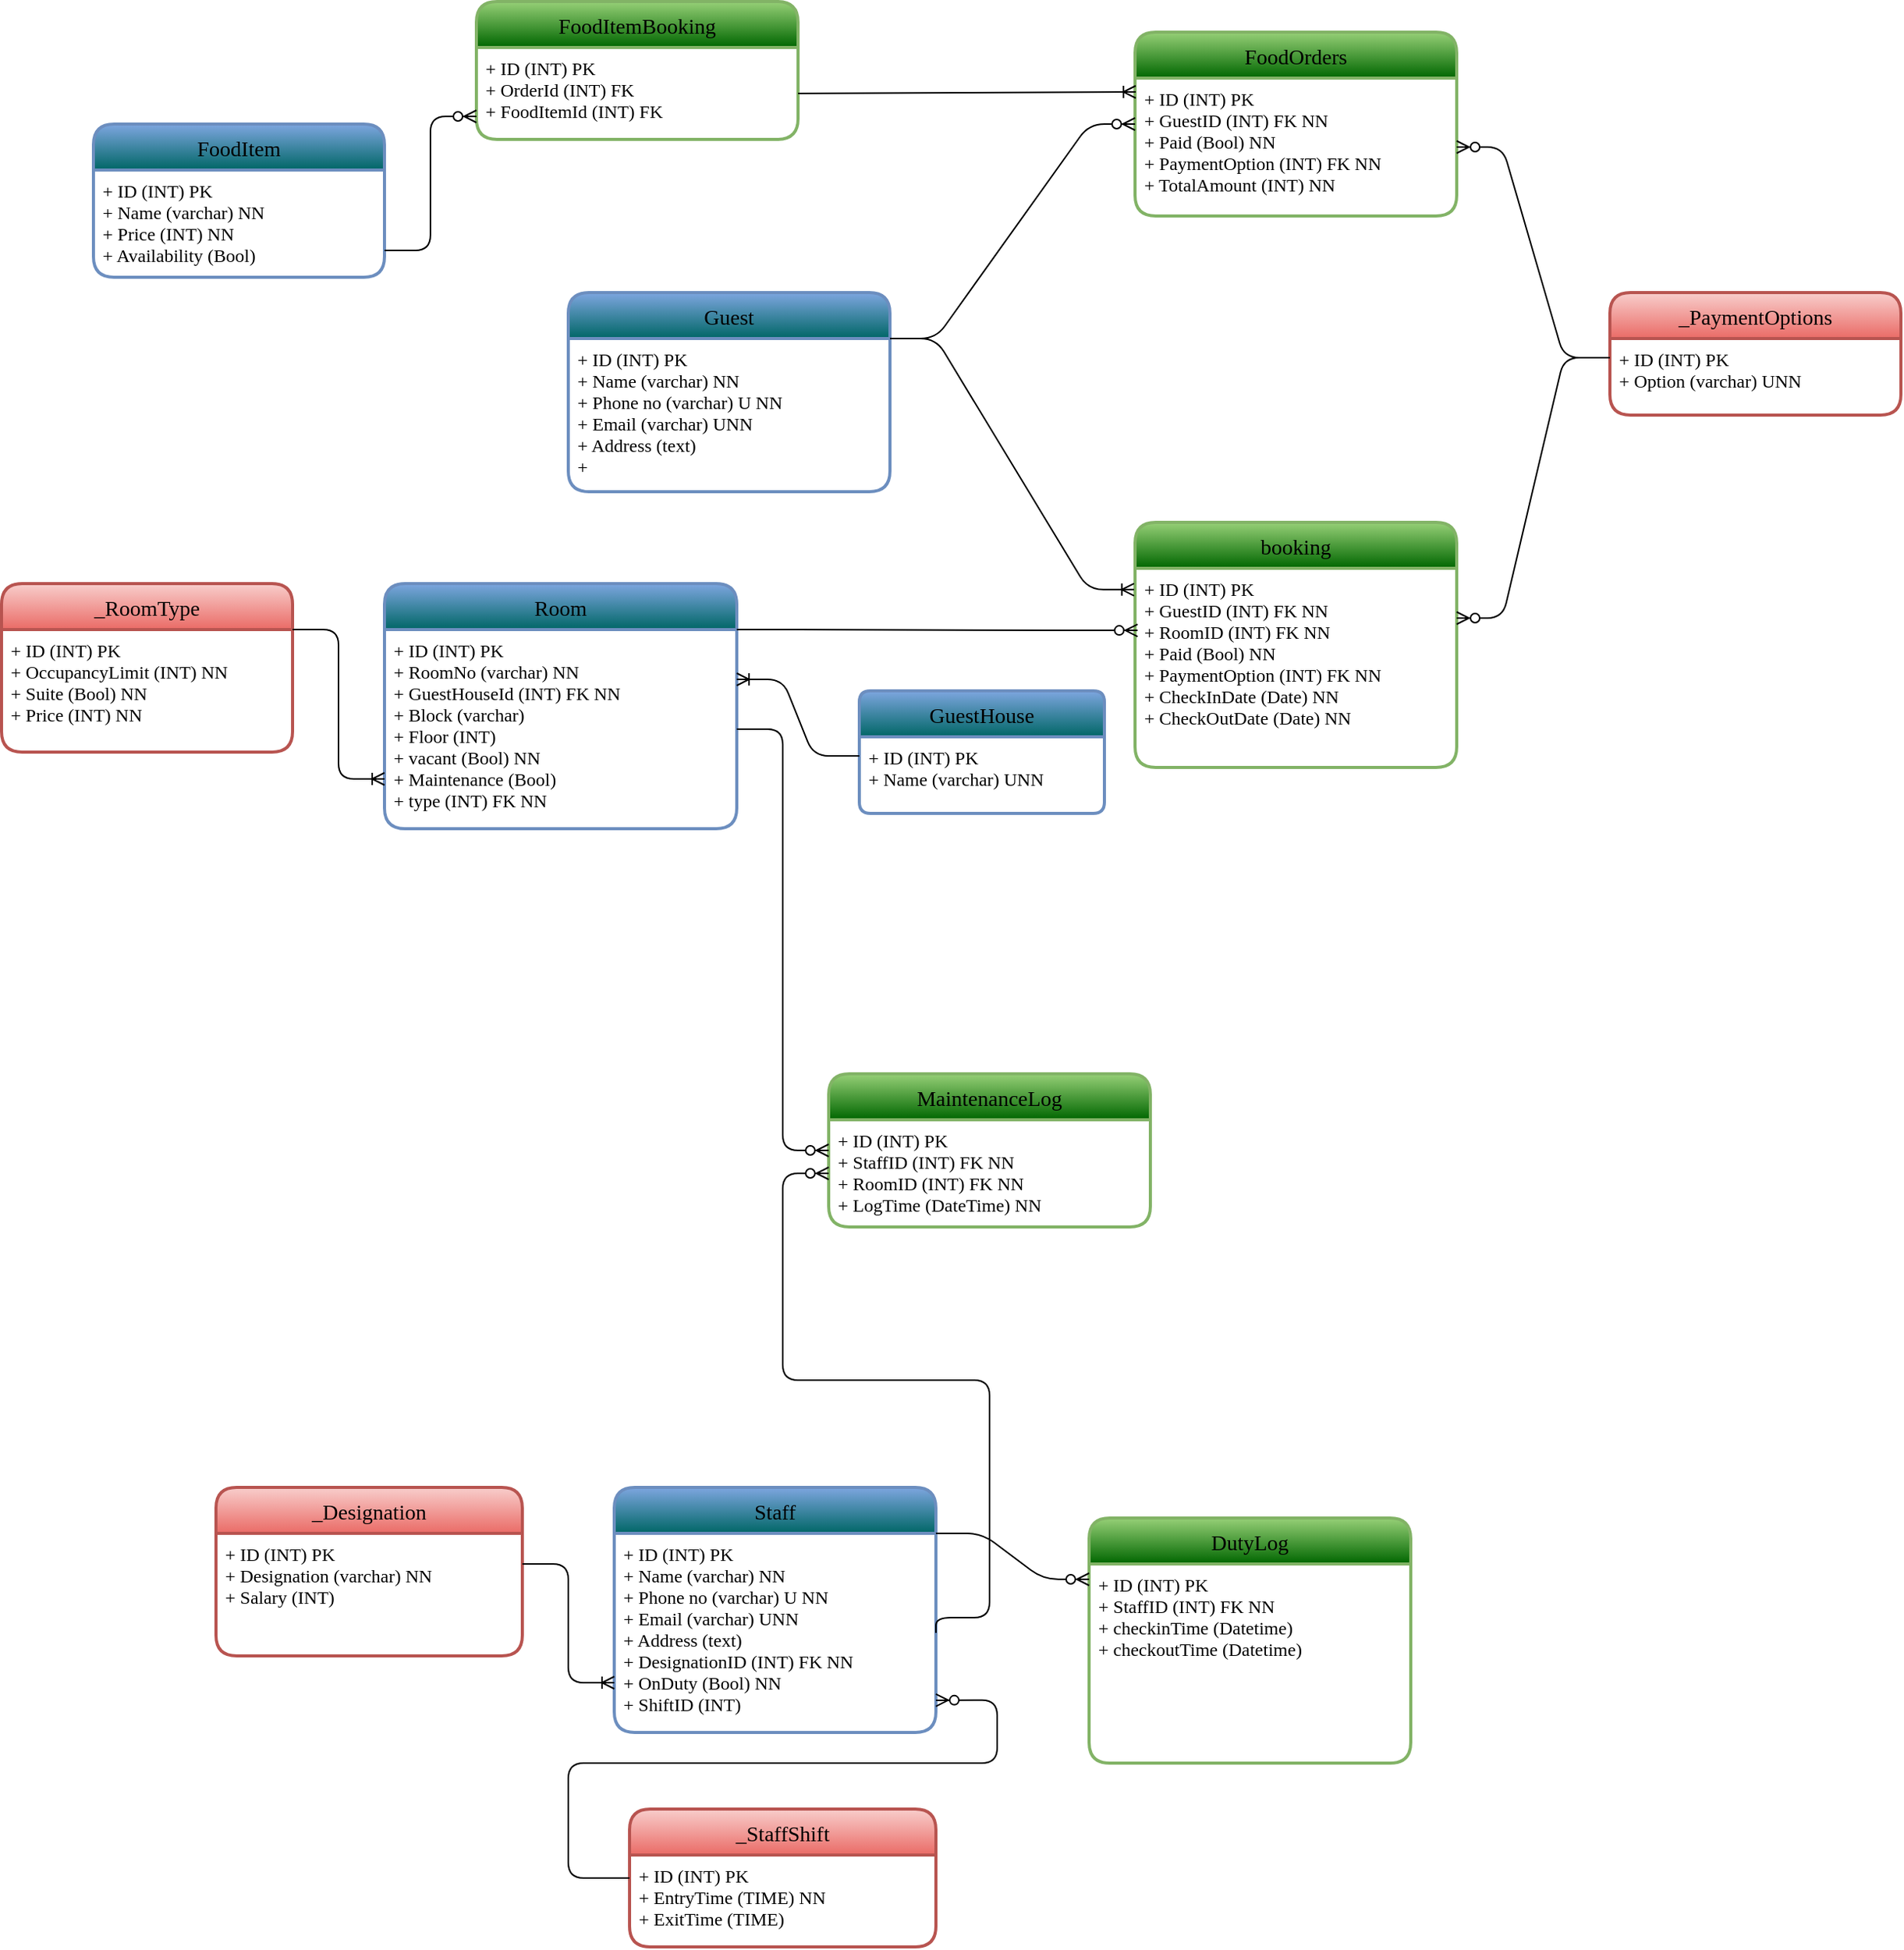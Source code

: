 <mxfile>
    <diagram id="ycOPQLDIYc8ZWvYrpJF7" name="GuestHouse Amenities">
        <mxGraphModel dx="1953" dy="796" grid="1" gridSize="10" guides="1" tooltips="1" connect="1" arrows="1" fold="1" page="1" pageScale="1" pageWidth="827" pageHeight="1169" math="0" shadow="0">
            <root>
                <mxCell id="0"/>
                <mxCell id="1" parent="0"/>
                <mxCell id="32" value="Guest" style="swimlane;childLayout=stackLayout;horizontal=1;startSize=30;horizontalStack=0;rounded=1;fontSize=14;fontStyle=0;strokeWidth=2;resizeParent=0;resizeLast=1;shadow=0;dashed=0;align=center;fontFamily=JetBrains Mono;fillColor=#006666;strokeColor=#6c8ebf;gradientColor=#7ea6e0;gradientDirection=north;" parent="1" vertex="1">
                    <mxGeometry x="110" y="400" width="210" height="130" as="geometry"/>
                </mxCell>
                <mxCell id="33" value="+ ID (INT) PK&#10;+ Name (varchar) NN&#10;+ Phone no (varchar) U NN&#10;+ Email (varchar) UNN&#10;+ Address (text) &#10;+ &#10;" style="align=left;strokeColor=none;fillColor=none;spacingLeft=4;fontSize=12;verticalAlign=top;resizable=0;rotatable=0;part=1;fontFamily=JetBrains Mono;" parent="32" vertex="1">
                    <mxGeometry y="30" width="210" height="100" as="geometry"/>
                </mxCell>
                <mxCell id="34" value="GuestHouse" style="swimlane;childLayout=stackLayout;horizontal=1;startSize=30;horizontalStack=0;rounded=1;fontSize=14;fontStyle=0;strokeWidth=2;resizeParent=0;resizeLast=1;shadow=0;dashed=0;align=center;fontFamily=JetBrains Mono;arcSize=8;fillColor=#006666;strokeColor=#6c8ebf;gradientColor=#7ea6e0;gradientDirection=north;" parent="1" vertex="1">
                    <mxGeometry x="300" y="660" width="160" height="80" as="geometry"/>
                </mxCell>
                <mxCell id="35" value="+ ID (INT) PK&#10;+ Name (varchar) UNN" style="align=left;strokeColor=none;fillColor=none;spacingLeft=4;fontSize=12;verticalAlign=top;resizable=0;rotatable=0;part=1;fontFamily=JetBrains Mono;" parent="34" vertex="1">
                    <mxGeometry y="30" width="160" height="50" as="geometry"/>
                </mxCell>
                <mxCell id="36" value="Room" style="swimlane;childLayout=stackLayout;horizontal=1;startSize=30;horizontalStack=0;rounded=1;fontSize=14;fontStyle=0;strokeWidth=2;resizeParent=0;resizeLast=1;shadow=0;dashed=0;align=center;fontFamily=JetBrains Mono;fillColor=#006666;strokeColor=#6c8ebf;gradientColor=#7ea6e0;gradientDirection=north;" parent="1" vertex="1">
                    <mxGeometry x="-10" y="590" width="230" height="160" as="geometry"/>
                </mxCell>
                <mxCell id="37" value="+ ID (INT) PK&#10;+ RoomNo (varchar) NN&#10;+ GuestHouseId (INT) FK NN &#10;+ Block (varchar) &#10;+ Floor (INT)&#10;+ vacant (Bool) NN&#10;+ Maintenance (Bool) &#10;+ type (INT) FK NN" style="align=left;strokeColor=none;fillColor=none;spacingLeft=4;fontSize=12;verticalAlign=top;resizable=0;rotatable=0;part=1;fontFamily=JetBrains Mono;" parent="36" vertex="1">
                    <mxGeometry y="30" width="230" height="130" as="geometry"/>
                </mxCell>
                <mxCell id="43" value="booking" style="swimlane;childLayout=stackLayout;horizontal=1;startSize=30;horizontalStack=0;rounded=1;fontSize=14;fontStyle=0;strokeWidth=2;resizeParent=0;resizeLast=1;shadow=0;dashed=0;align=center;fontFamily=JetBrains Mono;fillColor=#006600;strokeColor=#82b366;gradientColor=#97d077;gradientDirection=north;" parent="1" vertex="1">
                    <mxGeometry x="480" y="550" width="210" height="160" as="geometry"/>
                </mxCell>
                <mxCell id="44" value="+ ID (INT) PK&#10;+ GuestID (INT) FK NN&#10;+ RoomID (INT) FK NN&#10;+ Paid (Bool) NN&#10;+ PaymentOption (INT) FK NN&#10;+ CheckInDate (Date) NN&#10;+ CheckOutDate (Date) NN" style="align=left;strokeColor=none;fillColor=none;spacingLeft=4;fontSize=12;verticalAlign=top;resizable=0;rotatable=0;part=1;fontFamily=JetBrains Mono;" parent="43" vertex="1">
                    <mxGeometry y="30" width="210" height="130" as="geometry"/>
                </mxCell>
                <mxCell id="47" value="_RoomType" style="swimlane;childLayout=stackLayout;horizontal=1;startSize=30;horizontalStack=0;rounded=1;fontSize=14;fontStyle=0;strokeWidth=2;resizeParent=0;resizeLast=1;shadow=0;dashed=0;align=center;fontFamily=JetBrains Mono;fillColor=#f8cecc;strokeColor=#b85450;gradientColor=#ea6b66;" parent="1" vertex="1">
                    <mxGeometry x="-260" y="590" width="190" height="110" as="geometry"/>
                </mxCell>
                <mxCell id="48" value="+ ID (INT) PK&#10;+ OccupancyLimit (INT) NN&#10;+ Suite (Bool) NN&#10;+ Price (INT) NN" style="align=left;strokeColor=none;fillColor=none;spacingLeft=4;fontSize=12;verticalAlign=top;resizable=0;rotatable=0;part=1;fontFamily=JetBrains Mono;" parent="47" vertex="1">
                    <mxGeometry y="30" width="190" height="80" as="geometry"/>
                </mxCell>
                <mxCell id="81" value="" style="edgeStyle=entityRelationEdgeStyle;fontSize=12;html=1;endArrow=ERoneToMany;fontFamily=JetBrains Mono;fontColor=#F0F0F0;entryX=1;entryY=0.25;entryDx=0;entryDy=0;exitX=0;exitY=0.25;exitDx=0;exitDy=0;" parent="1" source="35" target="37" edge="1">
                    <mxGeometry width="100" height="100" relative="1" as="geometry">
                        <mxPoint x="370" y="570" as="sourcePoint"/>
                        <mxPoint x="470" y="470" as="targetPoint"/>
                    </mxGeometry>
                </mxCell>
                <mxCell id="83" value="" style="edgeStyle=entityRelationEdgeStyle;fontSize=12;html=1;endArrow=ERzeroToMany;endFill=1;fontFamily=JetBrains Mono;fontColor=#F0F0F0;entryX=0.008;entryY=0.312;entryDx=0;entryDy=0;entryPerimeter=0;exitX=1;exitY=0;exitDx=0;exitDy=0;" parent="1" source="37" target="44" edge="1">
                    <mxGeometry width="100" height="100" relative="1" as="geometry">
                        <mxPoint x="230" y="630" as="sourcePoint"/>
                        <mxPoint x="430" y="560" as="targetPoint"/>
                    </mxGeometry>
                </mxCell>
                <mxCell id="85" value="" style="edgeStyle=entityRelationEdgeStyle;fontSize=12;html=1;endArrow=ERoneToMany;fontFamily=JetBrains Mono;fontColor=#F0F0F0;entryX=-0.003;entryY=0.107;entryDx=0;entryDy=0;entryPerimeter=0;exitX=1;exitY=0;exitDx=0;exitDy=0;" parent="1" source="33" target="44" edge="1">
                    <mxGeometry width="100" height="100" relative="1" as="geometry">
                        <mxPoint x="360" y="410" as="sourcePoint"/>
                        <mxPoint x="405" y="530" as="targetPoint"/>
                    </mxGeometry>
                </mxCell>
                <mxCell id="88" value="" style="edgeStyle=entityRelationEdgeStyle;fontSize=12;html=1;endArrow=ERoneToMany;fontFamily=JetBrains Mono;fontColor=#F0F0F0;entryX=0;entryY=0.75;entryDx=0;entryDy=0;exitX=1;exitY=0;exitDx=0;exitDy=0;" parent="1" source="48" target="37" edge="1">
                    <mxGeometry width="100" height="100" relative="1" as="geometry">
                        <mxPoint x="-60" y="620" as="sourcePoint"/>
                        <mxPoint x="40" y="520" as="targetPoint"/>
                    </mxGeometry>
                </mxCell>
                <mxCell id="91" value="FoodItem" style="swimlane;childLayout=stackLayout;horizontal=1;startSize=30;horizontalStack=0;rounded=1;fontSize=14;fontStyle=0;strokeWidth=2;resizeParent=0;resizeLast=1;shadow=0;dashed=0;align=center;fontFamily=JetBrains Mono;fillColor=#006666;strokeColor=#6c8ebf;gradientColor=#7ea6e0;gradientDirection=north;" parent="1" vertex="1">
                    <mxGeometry x="-200" y="290" width="190" height="100" as="geometry"/>
                </mxCell>
                <mxCell id="92" value="+ ID (INT) PK&#10;+ Name (varchar) NN&#10;+ Price (INT) NN&#10;+ Availability (Bool) &#10;" style="align=left;strokeColor=none;fillColor=none;spacingLeft=4;fontSize=12;verticalAlign=top;resizable=0;rotatable=0;part=1;fontFamily=JetBrains Mono;" parent="91" vertex="1">
                    <mxGeometry y="30" width="190" height="70" as="geometry"/>
                </mxCell>
                <mxCell id="93" value="FoodOrders" style="swimlane;childLayout=stackLayout;horizontal=1;startSize=30;horizontalStack=0;rounded=1;fontSize=14;fontStyle=0;strokeWidth=2;resizeParent=0;resizeLast=1;shadow=0;dashed=0;align=center;fontFamily=JetBrains Mono;fillColor=#006600;strokeColor=#82b366;gradientColor=#97d077;gradientDirection=north;" parent="1" vertex="1">
                    <mxGeometry x="480" y="230" width="210" height="120" as="geometry"/>
                </mxCell>
                <mxCell id="94" value="+ ID (INT) PK&#10;+ GuestID (INT) FK NN&#10;+ Paid (Bool) NN&#10;+ PaymentOption (INT) FK NN&#10;+ TotalAmount (INT) NN" style="align=left;strokeColor=none;fillColor=none;spacingLeft=4;fontSize=12;verticalAlign=top;resizable=0;rotatable=0;part=1;fontFamily=JetBrains Mono;" parent="93" vertex="1">
                    <mxGeometry y="30" width="210" height="90" as="geometry"/>
                </mxCell>
                <mxCell id="97" value="FoodItemBooking" style="swimlane;childLayout=stackLayout;horizontal=1;startSize=30;horizontalStack=0;rounded=1;fontSize=14;fontStyle=0;strokeWidth=2;resizeParent=0;resizeLast=1;shadow=0;dashed=0;align=center;fontFamily=JetBrains Mono;fillColor=#006600;strokeColor=#82b366;gradientColor=#97d077;gradientDirection=north;" parent="1" vertex="1">
                    <mxGeometry x="50" y="210" width="210" height="90" as="geometry"/>
                </mxCell>
                <mxCell id="98" value="+ ID (INT) PK&#10;+ OrderId (INT) FK&#10;+ FoodItemId (INT) FK" style="align=left;strokeColor=none;fillColor=none;spacingLeft=4;fontSize=12;verticalAlign=top;resizable=0;rotatable=0;part=1;fontFamily=JetBrains Mono;" parent="97" vertex="1">
                    <mxGeometry y="30" width="210" height="60" as="geometry"/>
                </mxCell>
                <mxCell id="99" value="" style="edgeStyle=entityRelationEdgeStyle;fontSize=12;html=1;endArrow=ERzeroToMany;endFill=1;fontFamily=JetBrains Mono;fontColor=#F0F0F0;entryX=0;entryY=0.75;entryDx=0;entryDy=0;exitX=1;exitY=0.75;exitDx=0;exitDy=0;" parent="1" source="92" target="98" edge="1">
                    <mxGeometry width="100" height="100" relative="1" as="geometry">
                        <mxPoint x="-60" y="390" as="sourcePoint"/>
                        <mxPoint x="40" y="290" as="targetPoint"/>
                    </mxGeometry>
                </mxCell>
                <mxCell id="100" value="" style="fontSize=12;html=1;endArrow=ERoneToMany;fontFamily=JetBrains Mono;fontColor=#F0F0F0;entryX=0.002;entryY=0.1;entryDx=0;entryDy=0;exitX=1;exitY=0.5;exitDx=0;exitDy=0;entryPerimeter=0;" parent="1" source="98" target="94" edge="1">
                    <mxGeometry width="100" height="100" relative="1" as="geometry">
                        <mxPoint x="330" y="330" as="sourcePoint"/>
                        <mxPoint x="320" y="230" as="targetPoint"/>
                    </mxGeometry>
                </mxCell>
                <mxCell id="102" value="" style="edgeStyle=entityRelationEdgeStyle;fontSize=12;html=1;endArrow=ERzeroToMany;endFill=1;fontFamily=JetBrains Mono;fontColor=#F0F0F0;elbow=vertical;exitX=1;exitY=0;exitDx=0;exitDy=0;entryX=0;entryY=0.5;entryDx=0;entryDy=0;" parent="1" source="33" target="93" edge="1">
                    <mxGeometry width="100" height="100" relative="1" as="geometry">
                        <mxPoint x="410" y="470" as="sourcePoint"/>
                        <mxPoint x="510" y="370" as="targetPoint"/>
                    </mxGeometry>
                </mxCell>
                <mxCell id="103" value="Staff" style="swimlane;childLayout=stackLayout;horizontal=1;startSize=30;horizontalStack=0;rounded=1;fontSize=14;fontStyle=0;strokeWidth=2;resizeParent=0;resizeLast=1;shadow=0;dashed=0;align=center;fontFamily=JetBrains Mono;fillColor=#006666;strokeColor=#6c8ebf;gradientColor=#7ea6e0;gradientDirection=north;" parent="1" vertex="1">
                    <mxGeometry x="140" y="1180" width="210" height="160" as="geometry"/>
                </mxCell>
                <mxCell id="104" value="+ ID (INT) PK&#10;+ Name (varchar) NN&#10;+ Phone no (varchar) U NN&#10;+ Email (varchar) UNN&#10;+ Address (text) &#10;+ DesignationID (INT) FK NN&#10;+ OnDuty (Bool) NN&#10;+ ShiftID (INT)" style="align=left;strokeColor=none;fillColor=none;spacingLeft=4;fontSize=12;verticalAlign=top;resizable=0;rotatable=0;part=1;fontFamily=JetBrains Mono;" parent="103" vertex="1">
                    <mxGeometry y="30" width="210" height="130" as="geometry"/>
                </mxCell>
                <mxCell id="106" value="DutyLog" style="swimlane;childLayout=stackLayout;horizontal=1;startSize=30;horizontalStack=0;rounded=1;fontSize=14;fontStyle=0;strokeWidth=2;resizeParent=0;resizeLast=1;shadow=0;dashed=0;align=center;fontFamily=JetBrains Mono;fillColor=#006600;strokeColor=#82b366;gradientColor=#97d077;gradientDirection=north;" parent="1" vertex="1">
                    <mxGeometry x="450" y="1200" width="210" height="160" as="geometry"/>
                </mxCell>
                <mxCell id="107" value="+ ID (INT) PK&#10;+ StaffID (INT) FK NN&#10;+ checkinTime (Datetime)&#10;+ checkoutTime (Datetime)" style="align=left;strokeColor=none;fillColor=none;spacingLeft=4;fontSize=12;verticalAlign=top;resizable=0;rotatable=0;part=1;fontFamily=JetBrains Mono;" parent="106" vertex="1">
                    <mxGeometry y="30" width="210" height="130" as="geometry"/>
                </mxCell>
                <mxCell id="108" value="_Designation" style="swimlane;childLayout=stackLayout;horizontal=1;startSize=30;horizontalStack=0;rounded=1;fontSize=14;fontStyle=0;strokeWidth=2;resizeParent=0;resizeLast=1;shadow=0;dashed=0;align=center;fontFamily=JetBrains Mono;fillColor=#f8cecc;strokeColor=#b85450;gradientColor=#ea6b66;" parent="1" vertex="1">
                    <mxGeometry x="-120" y="1180" width="200" height="110" as="geometry"/>
                </mxCell>
                <mxCell id="109" value="+ ID (INT) PK&#10;+ Designation (varchar) NN&#10;+ Salary (INT) " style="align=left;strokeColor=none;fillColor=none;spacingLeft=4;fontSize=12;verticalAlign=top;resizable=0;rotatable=0;part=1;fontFamily=JetBrains Mono;" parent="108" vertex="1">
                    <mxGeometry y="30" width="200" height="80" as="geometry"/>
                </mxCell>
                <mxCell id="110" value="" style="edgeStyle=entityRelationEdgeStyle;fontSize=12;html=1;endArrow=ERoneToMany;fontFamily=JetBrains Mono;fontColor=#F0F0F0;entryX=0;entryY=0.75;entryDx=0;entryDy=0;exitX=1;exitY=0.25;exitDx=0;exitDy=0;" parent="1" source="109" target="104" edge="1">
                    <mxGeometry width="100" height="100" relative="1" as="geometry">
                        <mxPoint x="60" y="1242.5" as="sourcePoint"/>
                        <mxPoint x="120" y="1340" as="targetPoint"/>
                    </mxGeometry>
                </mxCell>
                <mxCell id="111" value="" style="edgeStyle=entityRelationEdgeStyle;fontSize=12;html=1;endArrow=ERzeroToMany;endFill=1;fontFamily=JetBrains Mono;fontColor=#F0F0F0;entryX=0;entryY=0.25;entryDx=0;entryDy=0;exitX=1;exitY=0;exitDx=0;exitDy=0;" parent="1" source="104" target="106" edge="1">
                    <mxGeometry width="100" height="100" relative="1" as="geometry">
                        <mxPoint x="370" y="1241" as="sourcePoint"/>
                        <mxPoint x="591.68" y="1240.56" as="targetPoint"/>
                    </mxGeometry>
                </mxCell>
                <mxCell id="113" value="_PaymentOptions" style="swimlane;childLayout=stackLayout;horizontal=1;startSize=30;horizontalStack=0;rounded=1;fontSize=14;fontStyle=0;strokeWidth=2;resizeParent=0;resizeLast=1;shadow=0;dashed=0;align=center;fontFamily=JetBrains Mono;fillColor=#f8cecc;strokeColor=#b85450;gradientColor=#ea6b66;" parent="1" vertex="1">
                    <mxGeometry x="790" y="400" width="190" height="80" as="geometry"/>
                </mxCell>
                <mxCell id="114" value="+ ID (INT) PK&#10;+ Option (varchar) UNN" style="align=left;strokeColor=none;fillColor=none;spacingLeft=4;fontSize=12;verticalAlign=top;resizable=0;rotatable=0;part=1;fontFamily=JetBrains Mono;" parent="113" vertex="1">
                    <mxGeometry y="30" width="190" height="50" as="geometry"/>
                </mxCell>
                <mxCell id="115" value="" style="edgeStyle=entityRelationEdgeStyle;fontSize=12;html=1;endArrow=ERzeroToMany;endFill=1;fontFamily=JetBrains Mono;fontColor=#F0F0F0;elbow=vertical;entryX=1;entryY=0.25;entryDx=0;entryDy=0;exitX=0;exitY=0.25;exitDx=0;exitDy=0;" parent="1" source="114" target="44" edge="1">
                    <mxGeometry width="100" height="100" relative="1" as="geometry">
                        <mxPoint x="980" y="520" as="sourcePoint"/>
                        <mxPoint x="800" y="580" as="targetPoint"/>
                    </mxGeometry>
                </mxCell>
                <mxCell id="117" value="" style="edgeStyle=entityRelationEdgeStyle;fontSize=12;html=1;endArrow=ERzeroToMany;endFill=1;fontFamily=JetBrains Mono;fontColor=#F0F0F0;elbow=vertical;entryX=1;entryY=0.5;entryDx=0;entryDy=0;exitX=0;exitY=0.25;exitDx=0;exitDy=0;" parent="1" source="114" target="94" edge="1">
                    <mxGeometry width="100" height="100" relative="1" as="geometry">
                        <mxPoint x="820" y="330" as="sourcePoint"/>
                        <mxPoint x="740" y="280" as="targetPoint"/>
                    </mxGeometry>
                </mxCell>
                <mxCell id="118" value="MaintenanceLog" style="swimlane;childLayout=stackLayout;horizontal=1;startSize=30;horizontalStack=0;rounded=1;fontSize=14;fontStyle=0;strokeWidth=2;resizeParent=0;resizeLast=1;shadow=0;dashed=0;align=center;fontFamily=JetBrains Mono;fillColor=#006600;strokeColor=#82b366;gradientColor=#97d077;gradientDirection=north;" parent="1" vertex="1">
                    <mxGeometry x="280" y="910" width="210" height="100" as="geometry"/>
                </mxCell>
                <mxCell id="119" value="+ ID (INT) PK&#10;+ StaffID (INT) FK NN&#10;+ RoomID (INT) FK NN&#10;+ LogTime (DateTime) NN" style="align=left;strokeColor=none;fillColor=none;spacingLeft=4;fontSize=12;verticalAlign=top;resizable=0;rotatable=0;part=1;fontFamily=JetBrains Mono;" parent="118" vertex="1">
                    <mxGeometry y="30" width="210" height="70" as="geometry"/>
                </mxCell>
                <mxCell id="121" value="" style="edgeStyle=entityRelationEdgeStyle;fontSize=12;html=1;endArrow=ERzeroToMany;endFill=1;entryX=0;entryY=0.5;entryDx=0;entryDy=0;exitX=1;exitY=0.5;exitDx=0;exitDy=0;" parent="1" source="37" target="118" edge="1">
                    <mxGeometry width="100" height="100" relative="1" as="geometry">
                        <mxPoint x="160" y="950" as="sourcePoint"/>
                        <mxPoint x="120" y="900" as="targetPoint"/>
                    </mxGeometry>
                </mxCell>
                <mxCell id="122" value="" style="fontSize=12;html=1;endArrow=ERzeroToMany;endFill=1;entryX=0;entryY=0.5;entryDx=0;entryDy=0;exitX=1;exitY=0.5;exitDx=0;exitDy=0;rounded=1;jumpStyle=none;edgeStyle=orthogonalEdgeStyle;" parent="1" source="104" target="119" edge="1">
                    <mxGeometry width="100" height="100" relative="1" as="geometry">
                        <mxPoint x="115" y="1128" as="sourcePoint"/>
                        <mxPoint x="195" y="1050" as="targetPoint"/>
                        <Array as="points">
                            <mxPoint x="385" y="1265"/>
                            <mxPoint x="385" y="1110"/>
                            <mxPoint x="250" y="1110"/>
                            <mxPoint x="250" y="975"/>
                        </Array>
                    </mxGeometry>
                </mxCell>
                <mxCell id="123" value="_StaffShift" style="swimlane;childLayout=stackLayout;horizontal=1;startSize=30;horizontalStack=0;rounded=1;fontSize=14;fontStyle=0;strokeWidth=2;resizeParent=0;resizeLast=1;shadow=0;dashed=0;align=center;fontFamily=JetBrains Mono;fillColor=#f8cecc;strokeColor=#b85450;gradientColor=#ea6b66;" vertex="1" parent="1">
                    <mxGeometry x="150" y="1390" width="200" height="90" as="geometry"/>
                </mxCell>
                <mxCell id="124" value="+ ID (INT) PK&#10;+ EntryTime (TIME) NN&#10;+ ExitTime (TIME) " style="align=left;strokeColor=none;fillColor=none;spacingLeft=4;fontSize=12;verticalAlign=top;resizable=0;rotatable=0;part=1;fontFamily=JetBrains Mono;" vertex="1" parent="123">
                    <mxGeometry y="30" width="200" height="60" as="geometry"/>
                </mxCell>
                <mxCell id="125" value="" style="edgeStyle=orthogonalEdgeStyle;fontSize=12;html=1;endArrow=ERzeroToMany;endFill=1;exitX=0;exitY=0.25;exitDx=0;exitDy=0;entryX=1;entryY=0.838;entryDx=0;entryDy=0;entryPerimeter=0;" edge="1" parent="1" source="124" target="104">
                    <mxGeometry width="100" height="100" relative="1" as="geometry">
                        <mxPoint x="-20" y="1460" as="sourcePoint"/>
                        <mxPoint x="400" y="1320" as="targetPoint"/>
                        <Array as="points">
                            <mxPoint x="110" y="1435"/>
                            <mxPoint x="110" y="1360"/>
                            <mxPoint x="390" y="1360"/>
                            <mxPoint x="390" y="1319"/>
                        </Array>
                    </mxGeometry>
                </mxCell>
            </root>
        </mxGraphModel>
    </diagram>
    <diagram id="__sHbb8RoXKBiPDCWij3" name="Market Place">
        <mxGraphModel dx="780" dy="609" grid="1" gridSize="10" guides="1" tooltips="1" connect="1" arrows="1" fold="1" page="1" pageScale="1" pageWidth="827" pageHeight="1169" math="0" shadow="0">
            <root>
                <mxCell id="6bXMta0XLCTbJHsE31_Q-0"/>
                <mxCell id="6bXMta0XLCTbJHsE31_Q-1" parent="6bXMta0XLCTbJHsE31_Q-0"/>
            </root>
        </mxGraphModel>
    </diagram>
</mxfile>